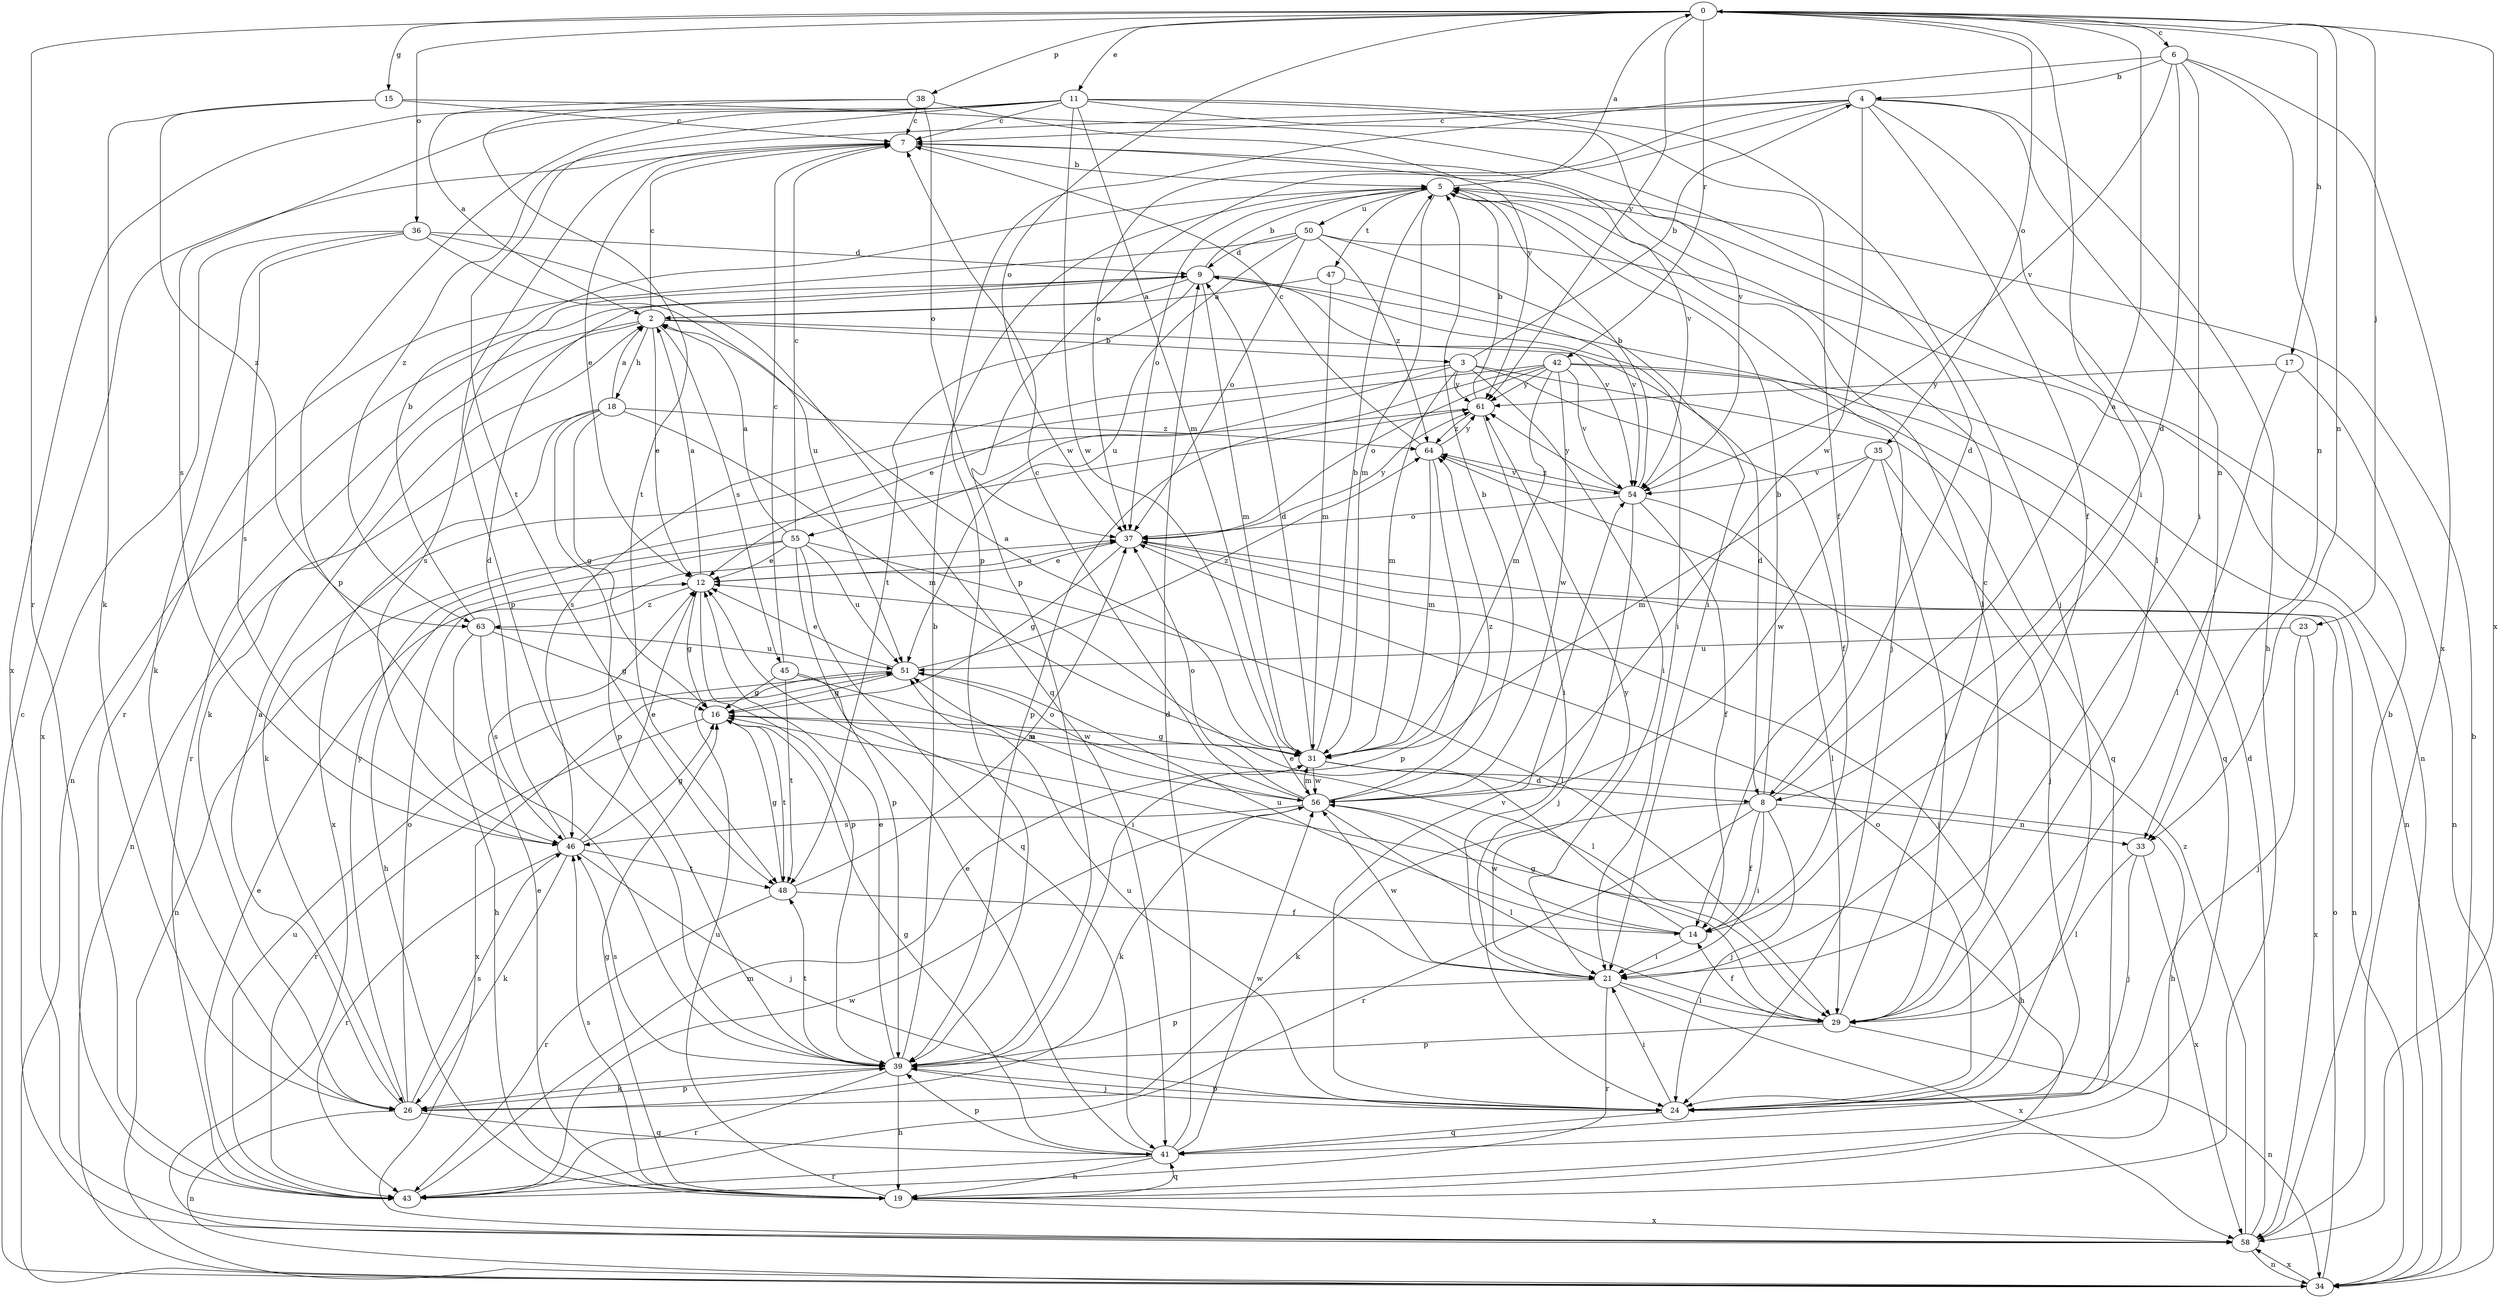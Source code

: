 strict digraph  {
0;
2;
3;
4;
5;
6;
7;
8;
9;
11;
12;
14;
15;
16;
17;
18;
19;
21;
23;
24;
26;
29;
31;
33;
34;
35;
36;
37;
38;
39;
41;
42;
43;
45;
46;
47;
48;
50;
51;
54;
55;
56;
58;
61;
63;
64;
0 -> 6  [label=c];
0 -> 11  [label=e];
0 -> 15  [label=g];
0 -> 17  [label=h];
0 -> 21  [label=i];
0 -> 23  [label=j];
0 -> 33  [label=n];
0 -> 35  [label=o];
0 -> 36  [label=o];
0 -> 37  [label=o];
0 -> 38  [label=p];
0 -> 42  [label=r];
0 -> 43  [label=r];
0 -> 58  [label=x];
0 -> 61  [label=y];
2 -> 3  [label=b];
2 -> 7  [label=c];
2 -> 8  [label=d];
2 -> 12  [label=e];
2 -> 18  [label=h];
2 -> 26  [label=k];
2 -> 43  [label=r];
2 -> 45  [label=s];
3 -> 4  [label=b];
3 -> 14  [label=f];
3 -> 21  [label=i];
3 -> 31  [label=m];
3 -> 41  [label=q];
3 -> 46  [label=s];
3 -> 55  [label=w];
3 -> 61  [label=y];
4 -> 7  [label=c];
4 -> 14  [label=f];
4 -> 19  [label=h];
4 -> 29  [label=l];
4 -> 33  [label=n];
4 -> 37  [label=o];
4 -> 39  [label=p];
4 -> 56  [label=w];
4 -> 63  [label=z];
5 -> 0  [label=a];
5 -> 24  [label=j];
5 -> 29  [label=l];
5 -> 31  [label=m];
5 -> 37  [label=o];
5 -> 47  [label=t];
5 -> 50  [label=u];
6 -> 4  [label=b];
6 -> 8  [label=d];
6 -> 21  [label=i];
6 -> 33  [label=n];
6 -> 39  [label=p];
6 -> 54  [label=v];
6 -> 58  [label=x];
7 -> 5  [label=b];
7 -> 12  [label=e];
7 -> 39  [label=p];
7 -> 54  [label=v];
8 -> 0  [label=a];
8 -> 5  [label=b];
8 -> 14  [label=f];
8 -> 21  [label=i];
8 -> 24  [label=j];
8 -> 26  [label=k];
8 -> 33  [label=n];
8 -> 43  [label=r];
9 -> 2  [label=a];
9 -> 5  [label=b];
9 -> 21  [label=i];
9 -> 31  [label=m];
9 -> 34  [label=n];
9 -> 46  [label=s];
9 -> 48  [label=t];
9 -> 54  [label=v];
11 -> 7  [label=c];
11 -> 14  [label=f];
11 -> 24  [label=j];
11 -> 31  [label=m];
11 -> 39  [label=p];
11 -> 46  [label=s];
11 -> 48  [label=t];
11 -> 54  [label=v];
11 -> 56  [label=w];
11 -> 58  [label=x];
12 -> 2  [label=a];
12 -> 16  [label=g];
12 -> 37  [label=o];
12 -> 39  [label=p];
12 -> 63  [label=z];
14 -> 12  [label=e];
14 -> 21  [label=i];
14 -> 51  [label=u];
14 -> 56  [label=w];
15 -> 7  [label=c];
15 -> 8  [label=d];
15 -> 26  [label=k];
15 -> 63  [label=z];
16 -> 31  [label=m];
16 -> 43  [label=r];
16 -> 48  [label=t];
17 -> 29  [label=l];
17 -> 34  [label=n];
17 -> 61  [label=y];
18 -> 2  [label=a];
18 -> 16  [label=g];
18 -> 31  [label=m];
18 -> 34  [label=n];
18 -> 39  [label=p];
18 -> 58  [label=x];
18 -> 64  [label=z];
19 -> 12  [label=e];
19 -> 16  [label=g];
19 -> 41  [label=q];
19 -> 46  [label=s];
19 -> 51  [label=u];
19 -> 58  [label=x];
21 -> 29  [label=l];
21 -> 39  [label=p];
21 -> 43  [label=r];
21 -> 56  [label=w];
21 -> 58  [label=x];
21 -> 61  [label=y];
23 -> 24  [label=j];
23 -> 51  [label=u];
23 -> 58  [label=x];
24 -> 21  [label=i];
24 -> 37  [label=o];
24 -> 39  [label=p];
24 -> 41  [label=q];
24 -> 51  [label=u];
24 -> 54  [label=v];
26 -> 2  [label=a];
26 -> 34  [label=n];
26 -> 37  [label=o];
26 -> 39  [label=p];
26 -> 41  [label=q];
26 -> 46  [label=s];
26 -> 61  [label=y];
29 -> 7  [label=c];
29 -> 14  [label=f];
29 -> 16  [label=g];
29 -> 34  [label=n];
29 -> 39  [label=p];
31 -> 2  [label=a];
31 -> 5  [label=b];
31 -> 8  [label=d];
31 -> 9  [label=d];
31 -> 16  [label=g];
31 -> 19  [label=h];
31 -> 56  [label=w];
33 -> 24  [label=j];
33 -> 29  [label=l];
33 -> 58  [label=x];
34 -> 5  [label=b];
34 -> 7  [label=c];
34 -> 37  [label=o];
34 -> 58  [label=x];
35 -> 24  [label=j];
35 -> 29  [label=l];
35 -> 31  [label=m];
35 -> 54  [label=v];
35 -> 56  [label=w];
36 -> 9  [label=d];
36 -> 26  [label=k];
36 -> 41  [label=q];
36 -> 46  [label=s];
36 -> 51  [label=u];
36 -> 58  [label=x];
37 -> 12  [label=e];
37 -> 16  [label=g];
37 -> 24  [label=j];
37 -> 34  [label=n];
37 -> 61  [label=y];
38 -> 2  [label=a];
38 -> 7  [label=c];
38 -> 37  [label=o];
38 -> 48  [label=t];
38 -> 61  [label=y];
39 -> 5  [label=b];
39 -> 12  [label=e];
39 -> 19  [label=h];
39 -> 24  [label=j];
39 -> 26  [label=k];
39 -> 43  [label=r];
39 -> 46  [label=s];
39 -> 48  [label=t];
41 -> 9  [label=d];
41 -> 12  [label=e];
41 -> 16  [label=g];
41 -> 19  [label=h];
41 -> 39  [label=p];
41 -> 43  [label=r];
41 -> 56  [label=w];
42 -> 12  [label=e];
42 -> 31  [label=m];
42 -> 34  [label=n];
42 -> 37  [label=o];
42 -> 39  [label=p];
42 -> 41  [label=q];
42 -> 54  [label=v];
42 -> 56  [label=w];
42 -> 61  [label=y];
43 -> 12  [label=e];
43 -> 31  [label=m];
43 -> 51  [label=u];
43 -> 56  [label=w];
45 -> 7  [label=c];
45 -> 16  [label=g];
45 -> 21  [label=i];
45 -> 29  [label=l];
45 -> 48  [label=t];
46 -> 9  [label=d];
46 -> 12  [label=e];
46 -> 16  [label=g];
46 -> 24  [label=j];
46 -> 26  [label=k];
46 -> 43  [label=r];
46 -> 48  [label=t];
47 -> 2  [label=a];
47 -> 31  [label=m];
47 -> 54  [label=v];
48 -> 14  [label=f];
48 -> 16  [label=g];
48 -> 37  [label=o];
48 -> 43  [label=r];
50 -> 9  [label=d];
50 -> 21  [label=i];
50 -> 34  [label=n];
50 -> 37  [label=o];
50 -> 43  [label=r];
50 -> 51  [label=u];
50 -> 64  [label=z];
51 -> 12  [label=e];
51 -> 16  [label=g];
51 -> 56  [label=w];
51 -> 58  [label=x];
51 -> 64  [label=z];
54 -> 5  [label=b];
54 -> 14  [label=f];
54 -> 24  [label=j];
54 -> 29  [label=l];
54 -> 37  [label=o];
54 -> 61  [label=y];
54 -> 64  [label=z];
55 -> 2  [label=a];
55 -> 7  [label=c];
55 -> 12  [label=e];
55 -> 19  [label=h];
55 -> 29  [label=l];
55 -> 34  [label=n];
55 -> 39  [label=p];
55 -> 41  [label=q];
55 -> 51  [label=u];
56 -> 5  [label=b];
56 -> 7  [label=c];
56 -> 19  [label=h];
56 -> 26  [label=k];
56 -> 29  [label=l];
56 -> 31  [label=m];
56 -> 37  [label=o];
56 -> 46  [label=s];
56 -> 51  [label=u];
56 -> 64  [label=z];
58 -> 5  [label=b];
58 -> 9  [label=d];
58 -> 34  [label=n];
58 -> 64  [label=z];
61 -> 5  [label=b];
61 -> 21  [label=i];
61 -> 26  [label=k];
61 -> 64  [label=z];
63 -> 5  [label=b];
63 -> 16  [label=g];
63 -> 19  [label=h];
63 -> 46  [label=s];
63 -> 51  [label=u];
64 -> 7  [label=c];
64 -> 31  [label=m];
64 -> 39  [label=p];
64 -> 54  [label=v];
64 -> 61  [label=y];
}
